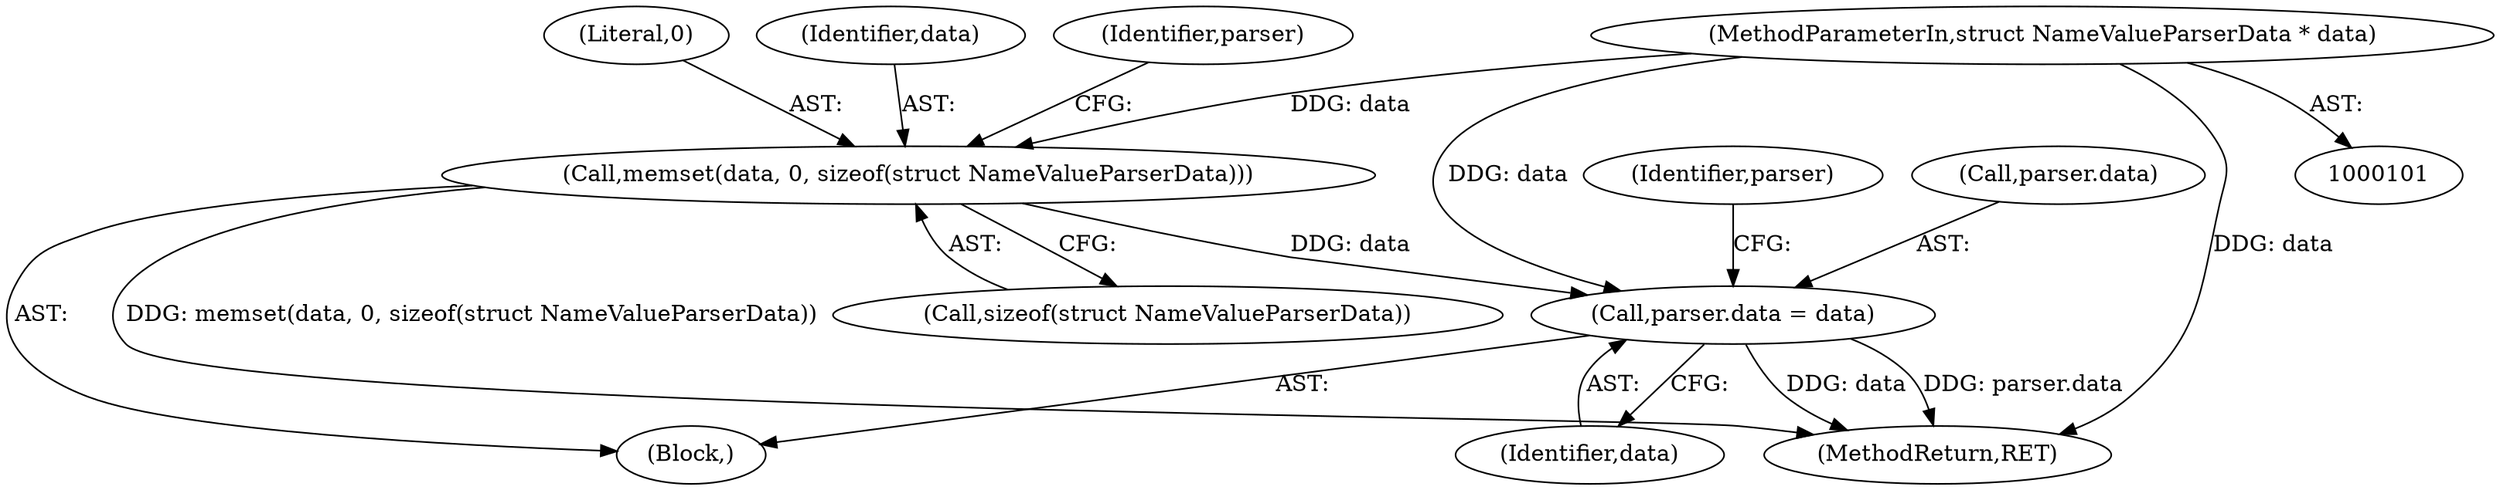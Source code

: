 digraph "0_miniupnp_7aeb624b44f86d335841242ff427433190e7168a@pointer" {
"1000122" [label="(Call,parser.data = data)"];
"1000107" [label="(Call,memset(data, 0, sizeof(struct NameValueParserData)))"];
"1000104" [label="(MethodParameterIn,struct NameValueParserData * data)"];
"1000104" [label="(MethodParameterIn,struct NameValueParserData * data)"];
"1000110" [label="(Call,sizeof(struct NameValueParserData))"];
"1000129" [label="(Identifier,parser)"];
"1000107" [label="(Call,memset(data, 0, sizeof(struct NameValueParserData)))"];
"1000150" [label="(MethodReturn,RET)"];
"1000109" [label="(Literal,0)"];
"1000108" [label="(Identifier,data)"];
"1000123" [label="(Call,parser.data)"];
"1000122" [label="(Call,parser.data = data)"];
"1000105" [label="(Block,)"];
"1000126" [label="(Identifier,data)"];
"1000114" [label="(Identifier,parser)"];
"1000122" -> "1000105"  [label="AST: "];
"1000122" -> "1000126"  [label="CFG: "];
"1000123" -> "1000122"  [label="AST: "];
"1000126" -> "1000122"  [label="AST: "];
"1000129" -> "1000122"  [label="CFG: "];
"1000122" -> "1000150"  [label="DDG: data"];
"1000122" -> "1000150"  [label="DDG: parser.data"];
"1000107" -> "1000122"  [label="DDG: data"];
"1000104" -> "1000122"  [label="DDG: data"];
"1000107" -> "1000105"  [label="AST: "];
"1000107" -> "1000110"  [label="CFG: "];
"1000108" -> "1000107"  [label="AST: "];
"1000109" -> "1000107"  [label="AST: "];
"1000110" -> "1000107"  [label="AST: "];
"1000114" -> "1000107"  [label="CFG: "];
"1000107" -> "1000150"  [label="DDG: memset(data, 0, sizeof(struct NameValueParserData))"];
"1000104" -> "1000107"  [label="DDG: data"];
"1000104" -> "1000101"  [label="AST: "];
"1000104" -> "1000150"  [label="DDG: data"];
}
